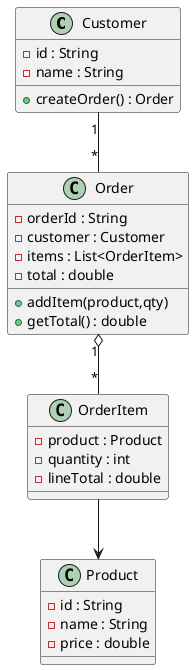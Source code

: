 @startuml
class Customer {
  - id : String
  - name : String
  + createOrder() : Order
}
class Order {
  - orderId : String
  - customer : Customer
  - items : List<OrderItem>
  - total : double
  + addItem(product,qty)
  + getTotal() : double
}
class OrderItem {
  - product : Product
  - quantity : int
  - lineTotal : double
}
class Product {
  - id : String
  - name : String
  - price : double
}
Customer "1" -- "*" Order
Order "1" o-- "*" OrderItem
OrderItem --> Product
@enduml
